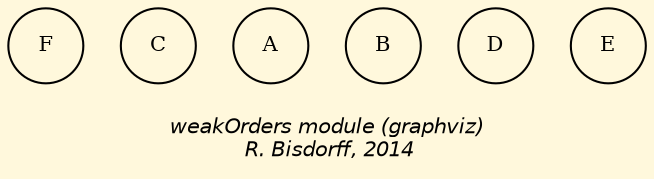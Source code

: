 digraph G {
graph [ bgcolor = cornsilk, ordering = out, fontname = "Helvetica-Oblique",
 fontsize = 12,
 label = "\nweakOrders module (graphviz)\n R. Bisdorff, 2014", size="7,7",fontsize=10];
F [shape = "circle", label = "F", fontsize=10];
C [shape = "circle", label = "C", fontsize=10];
A [shape = "circle", label = "A", fontsize=10];
B [shape = "circle", label = "B", fontsize=10];
D [shape = "circle", label = "D", fontsize=10];
E [shape = "circle", label = "E", fontsize=10];
}
